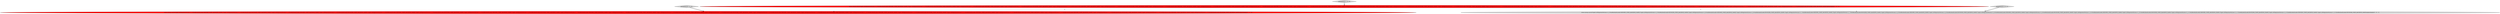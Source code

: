 digraph {
0 [style = filled, label = "return Arrays.asList(Tuple2.of(MigrationVersion.v1_3,StateBackendLoader.MEMORY_STATE_BACKEND_NAME),Tuple2.of(MigrationVersion.v1_3,StateBackendLoader.ROCKSDB_STATE_BACKEND_NAME),Tuple2.of(MigrationVersion.v1_4,StateBackendLoader.MEMORY_STATE_BACKEND_NAME),Tuple2.of(MigrationVersion.v1_4,StateBackendLoader.ROCKSDB_STATE_BACKEND_NAME),Tuple2.of(MigrationVersion.v1_5,StateBackendLoader.MEMORY_STATE_BACKEND_NAME),Tuple2.of(MigrationVersion.v1_5,StateBackendLoader.ROCKSDB_STATE_BACKEND_NAME),Tuple2.of(MigrationVersion.v1_6,StateBackendLoader.MEMORY_STATE_BACKEND_NAME),Tuple2.of(MigrationVersion.v1_6,StateBackendLoader.ROCKSDB_STATE_BACKEND_NAME),Tuple2.of(MigrationVersion.v1_7,StateBackendLoader.MEMORY_STATE_BACKEND_NAME),Tuple2.of(MigrationVersion.v1_7,StateBackendLoader.ROCKSDB_STATE_BACKEND_NAME),Tuple2.of(MigrationVersion.v1_8,StateBackendLoader.MEMORY_STATE_BACKEND_NAME),Tuple2.of(MigrationVersion.v1_8,StateBackendLoader.ROCKSDB_STATE_BACKEND_NAME),Tuple2.of(MigrationVersion.v1_9,StateBackendLoader.MEMORY_STATE_BACKEND_NAME),Tuple2.of(MigrationVersion.v1_9,StateBackendLoader.ROCKSDB_STATE_BACKEND_NAME),Tuple2.of(MigrationVersion.v1_10,StateBackendLoader.MEMORY_STATE_BACKEND_NAME),Tuple2.of(MigrationVersion.v1_10,StateBackendLoader.ROCKSDB_STATE_BACKEND_NAME),Tuple2.of(MigrationVersion.v1_11,StateBackendLoader.MEMORY_STATE_BACKEND_NAME),Tuple2.of(MigrationVersion.v1_11,StateBackendLoader.ROCKSDB_STATE_BACKEND_NAME),Tuple2.of(MigrationVersion.v1_12,StateBackendLoader.MEMORY_STATE_BACKEND_NAME),Tuple2.of(MigrationVersion.v1_12,StateBackendLoader.ROCKSDB_STATE_BACKEND_NAME))@@@3@@@['1', '0', '0']", fillcolor = red, shape = ellipse image = "AAA1AAABBB1BBB"];
3 [style = filled, label = "parameters['0', '1', '0']", fillcolor = lightgray, shape = diamond image = "AAA0AAABBB2BBB"];
4 [style = filled, label = "parameters['0', '0', '1']", fillcolor = lightgray, shape = diamond image = "AAA0AAABBB3BBB"];
2 [style = filled, label = "return Arrays.asList(Tuple2.of(MigrationVersion.v1_3,StateBackendLoader.MEMORY_STATE_BACKEND_NAME),Tuple2.of(MigrationVersion.v1_3,StateBackendLoader.ROCKSDB_STATE_BACKEND_NAME),Tuple2.of(MigrationVersion.v1_4,StateBackendLoader.MEMORY_STATE_BACKEND_NAME),Tuple2.of(MigrationVersion.v1_4,StateBackendLoader.ROCKSDB_STATE_BACKEND_NAME),Tuple2.of(MigrationVersion.v1_5,StateBackendLoader.MEMORY_STATE_BACKEND_NAME),Tuple2.of(MigrationVersion.v1_5,StateBackendLoader.ROCKSDB_STATE_BACKEND_NAME),Tuple2.of(MigrationVersion.v1_6,StateBackendLoader.MEMORY_STATE_BACKEND_NAME),Tuple2.of(MigrationVersion.v1_6,StateBackendLoader.ROCKSDB_STATE_BACKEND_NAME),Tuple2.of(MigrationVersion.v1_7,StateBackendLoader.MEMORY_STATE_BACKEND_NAME),Tuple2.of(MigrationVersion.v1_7,StateBackendLoader.ROCKSDB_STATE_BACKEND_NAME),Tuple2.of(MigrationVersion.v1_8,StateBackendLoader.MEMORY_STATE_BACKEND_NAME),Tuple2.of(MigrationVersion.v1_8,StateBackendLoader.ROCKSDB_STATE_BACKEND_NAME),Tuple2.of(MigrationVersion.v1_9,StateBackendLoader.MEMORY_STATE_BACKEND_NAME),Tuple2.of(MigrationVersion.v1_9,StateBackendLoader.ROCKSDB_STATE_BACKEND_NAME),Tuple2.of(MigrationVersion.v1_10,StateBackendLoader.MEMORY_STATE_BACKEND_NAME),Tuple2.of(MigrationVersion.v1_10,StateBackendLoader.ROCKSDB_STATE_BACKEND_NAME),Tuple2.of(MigrationVersion.v1_11,StateBackendLoader.MEMORY_STATE_BACKEND_NAME),Tuple2.of(MigrationVersion.v1_11,StateBackendLoader.ROCKSDB_STATE_BACKEND_NAME),Tuple2.of(MigrationVersion.v1_12,StateBackendLoader.MEMORY_STATE_BACKEND_NAME),Tuple2.of(MigrationVersion.v1_12,StateBackendLoader.ROCKSDB_STATE_BACKEND_NAME),Tuple2.of(MigrationVersion.v1_13,StateBackendLoader.MEMORY_STATE_BACKEND_NAME),Tuple2.of(MigrationVersion.v1_13,StateBackendLoader.ROCKSDB_STATE_BACKEND_NAME))@@@3@@@['0', '1', '0']", fillcolor = red, shape = ellipse image = "AAA1AAABBB2BBB"];
1 [style = filled, label = "parameters['1', '0', '0']", fillcolor = lightgray, shape = diamond image = "AAA0AAABBB1BBB"];
5 [style = filled, label = "return Arrays.asList(Tuple2.of(MigrationVersion.v1_5,StateBackendLoader.MEMORY_STATE_BACKEND_NAME),Tuple2.of(MigrationVersion.v1_5,StateBackendLoader.ROCKSDB_STATE_BACKEND_NAME),Tuple2.of(MigrationVersion.v1_6,StateBackendLoader.MEMORY_STATE_BACKEND_NAME),Tuple2.of(MigrationVersion.v1_6,StateBackendLoader.ROCKSDB_STATE_BACKEND_NAME),Tuple2.of(MigrationVersion.v1_7,StateBackendLoader.MEMORY_STATE_BACKEND_NAME),Tuple2.of(MigrationVersion.v1_7,StateBackendLoader.ROCKSDB_STATE_BACKEND_NAME),Tuple2.of(MigrationVersion.v1_8,StateBackendLoader.MEMORY_STATE_BACKEND_NAME),Tuple2.of(MigrationVersion.v1_8,StateBackendLoader.ROCKSDB_STATE_BACKEND_NAME),Tuple2.of(MigrationVersion.v1_9,StateBackendLoader.MEMORY_STATE_BACKEND_NAME),Tuple2.of(MigrationVersion.v1_9,StateBackendLoader.ROCKSDB_STATE_BACKEND_NAME),Tuple2.of(MigrationVersion.v1_10,StateBackendLoader.MEMORY_STATE_BACKEND_NAME),Tuple2.of(MigrationVersion.v1_10,StateBackendLoader.ROCKSDB_STATE_BACKEND_NAME),Tuple2.of(MigrationVersion.v1_11,StateBackendLoader.MEMORY_STATE_BACKEND_NAME),Tuple2.of(MigrationVersion.v1_11,StateBackendLoader.ROCKSDB_STATE_BACKEND_NAME),Tuple2.of(MigrationVersion.v1_12,StateBackendLoader.MEMORY_STATE_BACKEND_NAME),Tuple2.of(MigrationVersion.v1_12,StateBackendLoader.ROCKSDB_STATE_BACKEND_NAME))@@@3@@@['0', '0', '1']", fillcolor = lightgray, shape = ellipse image = "AAA0AAABBB3BBB"];
0->2 [style = dashed, label="0"];
1->0 [style = bold, label=""];
3->2 [style = bold, label=""];
0->5 [style = dashed, label="0"];
4->5 [style = bold, label=""];
}
